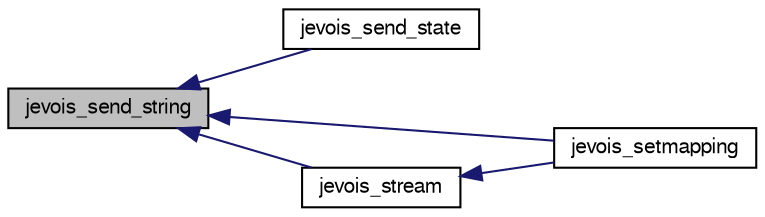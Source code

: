 digraph "jevois_send_string"
{
  edge [fontname="FreeSans",fontsize="10",labelfontname="FreeSans",labelfontsize="10"];
  node [fontname="FreeSans",fontsize="10",shape=record];
  rankdir="LR";
  Node1 [label="jevois_send_string",height=0.2,width=0.4,color="black", fillcolor="grey75", style="filled", fontcolor="black"];
  Node1 -> Node2 [dir="back",color="midnightblue",fontsize="10",style="solid",fontname="FreeSans"];
  Node2 [label="jevois_send_state",height=0.2,width=0.4,color="black", fillcolor="white", style="filled",URL="$jevois_8h.html#aaabffd8949fd232243751b5dbf121d60",tooltip="Send state to camera. "];
  Node1 -> Node3 [dir="back",color="midnightblue",fontsize="10",style="solid",fontname="FreeSans"];
  Node3 [label="jevois_setmapping",height=0.2,width=0.4,color="black", fillcolor="white", style="filled",URL="$jevois_8h.html#a0e47409eccd5ab805c0b20e07f80ab1d",tooltip="Set video mapping. "];
  Node1 -> Node4 [dir="back",color="midnightblue",fontsize="10",style="solid",fontname="FreeSans"];
  Node4 [label="jevois_stream",height=0.2,width=0.4,color="black", fillcolor="white", style="filled",URL="$jevois_8h.html#a2e99fd57571cdb6cd8cbd0dc001a0d95",tooltip="Start and stop streaming. "];
  Node4 -> Node3 [dir="back",color="midnightblue",fontsize="10",style="solid",fontname="FreeSans"];
}
